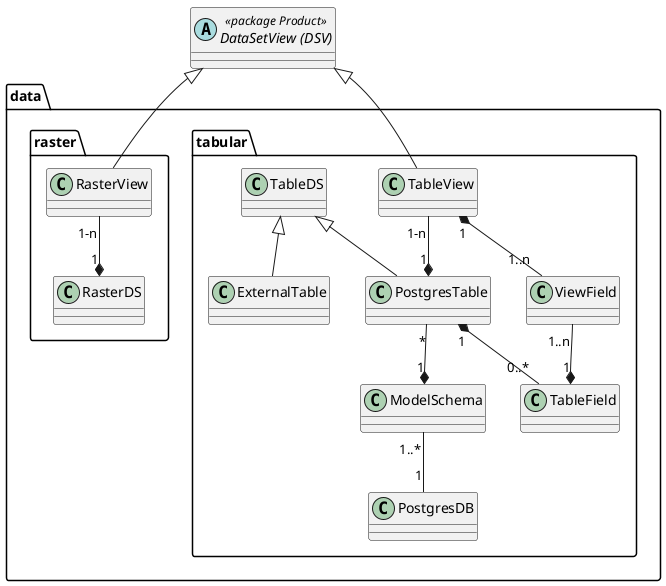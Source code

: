 @startuml
abstract class "DataSetView (DSV)" as dsv << package Product >>

package data {

    package tabular {
        class "TableView" as tv
        class "TableDS" as tds
        class "PostgresTable" as pt
        class "ExternalTable" as et
        class "PostgresDB" as pdb
        class "TableField" as tf
        class "ViewField" as vf
        class "ModelSchema" as ms

        tds <|-- pt
        tds <|-- et

        tv "1-n" --* "1" pt

        pt "*" --* "1" ms
        pt "1" *-- "0..*" tf

        tv "1" *-- "1..n" vf
        vf "1..n" --* "1" tf

        ms "1..*" -- "1" pdb
    }

    package "raster"{
        class "RasterView" as rv
        class "RasterDS" as rds

        rv "1-n" --* "1" rds
    }

    dsv <|-- tv
    dsv <|-- rv
}
@enduml